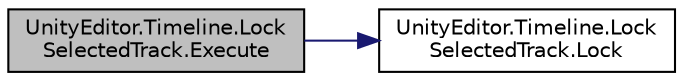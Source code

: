 digraph "UnityEditor.Timeline.LockSelectedTrack.Execute"
{
 // LATEX_PDF_SIZE
  edge [fontname="Helvetica",fontsize="10",labelfontname="Helvetica",labelfontsize="10"];
  node [fontname="Helvetica",fontsize="10",shape=record];
  rankdir="LR";
  Node1 [label="UnityEditor.Timeline.Lock\lSelectedTrack.Execute",height=0.2,width=0.4,color="black", fillcolor="grey75", style="filled", fontcolor="black",tooltip=" "];
  Node1 -> Node2 [color="midnightblue",fontsize="10",style="solid",fontname="Helvetica"];
  Node2 [label="UnityEditor.Timeline.Lock\lSelectedTrack.Lock",height=0.2,width=0.4,color="black", fillcolor="white", style="filled",URL="$class_unity_editor_1_1_timeline_1_1_lock_selected_track.html#a18d3be67222d4f1d0b7b9ceebc57e705",tooltip=" "];
}
